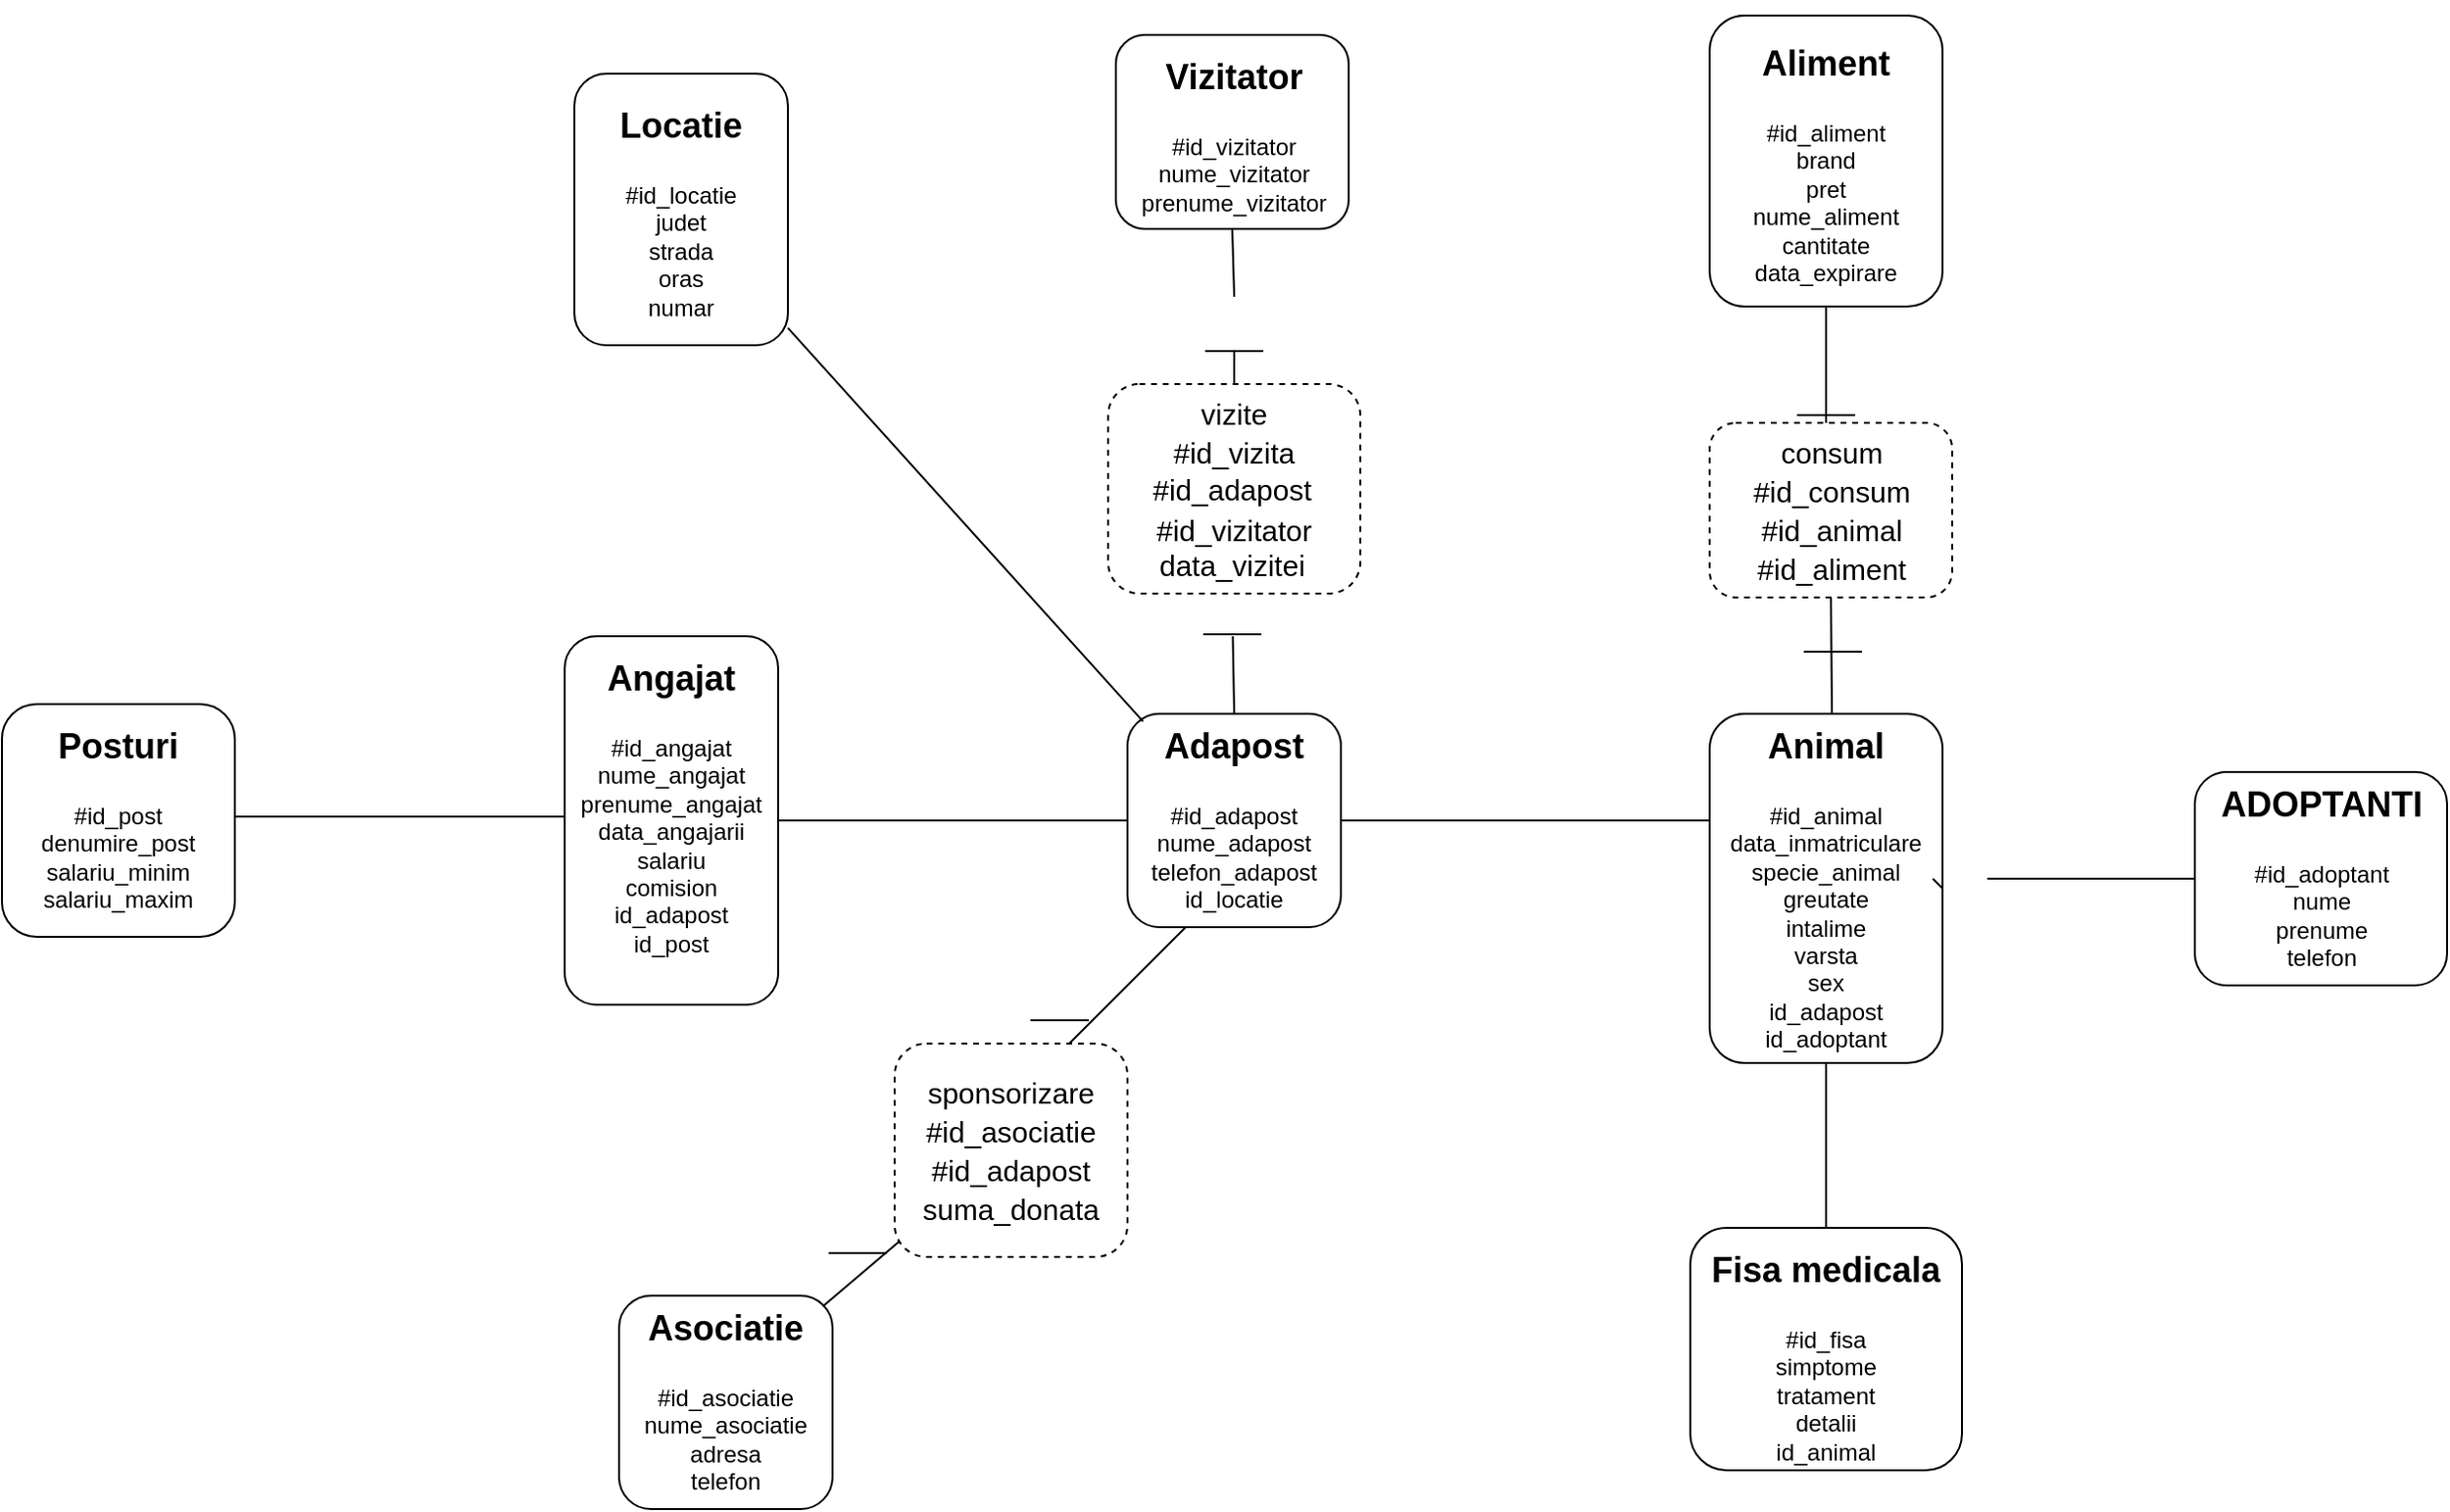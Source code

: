 <mxfile version="16.0.3" type="device"><diagram id="ZjnLE33lxVzpyBggBSeX" name="Page-1"><mxGraphModel dx="2249" dy="1963" grid="1" gridSize="10" guides="1" tooltips="1" connect="1" arrows="1" fold="1" page="1" pageScale="1" pageWidth="827" pageHeight="1169" math="0" shadow="0"><root><mxCell id="0"/><mxCell id="1" parent="0"/><mxCell id="ES1OAmo3V0rYwmP-bTka-1" value="" style="rounded=1;whiteSpace=wrap;html=1;" parent="1" vertex="1"><mxGeometry x="330" y="320" width="110" height="110" as="geometry"/></mxCell><mxCell id="ES1OAmo3V0rYwmP-bTka-2" value="&lt;h1&gt;&lt;font style=&quot;font-size: 18px&quot;&gt;Adapost&lt;/font&gt;&lt;/h1&gt;&lt;div&gt;#id_adapost&lt;/div&gt;&lt;div&gt;nume_adapost&lt;/div&gt;&lt;div&gt;telefon_adapost&lt;/div&gt;&lt;div&gt;id_locatie&lt;/div&gt;" style="text;html=1;strokeColor=none;fillColor=none;spacing=5;spacingTop=-20;whiteSpace=wrap;overflow=hidden;rounded=0;align=center;" parent="1" vertex="1"><mxGeometry x="335" y="315" width="100" height="115" as="geometry"/></mxCell><mxCell id="ES1OAmo3V0rYwmP-bTka-3" value="" style="rounded=1;whiteSpace=wrap;html=1;fontSize=18;align=center;" parent="1" vertex="1"><mxGeometry x="40" y="280" width="110" height="190" as="geometry"/></mxCell><mxCell id="ES1OAmo3V0rYwmP-bTka-4" value="&lt;h1&gt;&lt;font style=&quot;font-size: 18px&quot;&gt;Angajat&lt;/font&gt;&lt;/h1&gt;&lt;div&gt;#id_angajat&lt;/div&gt;&lt;div&gt;nume_angajat&lt;/div&gt;&lt;div&gt;prenume_angajat&lt;/div&gt;&lt;div&gt;data_angajarii&lt;/div&gt;&lt;div&gt;salariu&lt;/div&gt;&lt;div&gt;comision&lt;/div&gt;&lt;div&gt;id_adapost&lt;/div&gt;&lt;div&gt;id_post&lt;/div&gt;" style="text;html=1;strokeColor=none;fillColor=none;spacing=5;spacingTop=-20;whiteSpace=wrap;overflow=hidden;rounded=0;align=center;" parent="1" vertex="1"><mxGeometry x="40" y="280" width="110" height="190" as="geometry"/></mxCell><mxCell id="ES1OAmo3V0rYwmP-bTka-5" value="" style="rounded=1;whiteSpace=wrap;html=1;fontSize=18;align=center;" parent="1" vertex="1"><mxGeometry x="45" y="-10" width="110" height="140" as="geometry"/></mxCell><mxCell id="ES1OAmo3V0rYwmP-bTka-6" value="&lt;h1&gt;&lt;span style=&quot;font-size: 18px&quot;&gt;Locatie&lt;/span&gt;&lt;/h1&gt;&lt;div&gt;#id_locatie&lt;/div&gt;&lt;div&gt;judet&lt;/div&gt;&lt;div&gt;strada&lt;/div&gt;&lt;div&gt;oras&lt;/div&gt;&lt;div&gt;numar&lt;/div&gt;" style="text;html=1;strokeColor=none;fillColor=none;spacing=5;spacingTop=-20;whiteSpace=wrap;overflow=hidden;rounded=0;align=center;" parent="1" vertex="1"><mxGeometry x="50" y="-5" width="100" height="135" as="geometry"/></mxCell><mxCell id="ES1OAmo3V0rYwmP-bTka-7" value="" style="rounded=1;whiteSpace=wrap;html=1;fontSize=18;align=center;" parent="1" vertex="1"><mxGeometry x="68" y="620" width="110" height="110" as="geometry"/></mxCell><mxCell id="ES1OAmo3V0rYwmP-bTka-8" value="&lt;h1&gt;&lt;span style=&quot;font-size: 18px&quot;&gt;Asociatie&lt;/span&gt;&lt;/h1&gt;&lt;div&gt;#id_asociatie&lt;/div&gt;&lt;div&gt;nume_asociatie&lt;/div&gt;&lt;div&gt;adresa&lt;/div&gt;&lt;div&gt;telefon&lt;/div&gt;" style="text;html=1;strokeColor=none;fillColor=none;spacing=5;spacingTop=-20;whiteSpace=wrap;overflow=hidden;rounded=0;align=center;" parent="1" vertex="1"><mxGeometry x="73" y="615" width="100" height="110" as="geometry"/></mxCell><mxCell id="ES1OAmo3V0rYwmP-bTka-9" value="" style="rounded=1;whiteSpace=wrap;html=1;fontSize=18;align=center;" parent="1" vertex="1"><mxGeometry x="324" y="-30" width="120" height="100" as="geometry"/></mxCell><mxCell id="ES1OAmo3V0rYwmP-bTka-10" value="&lt;h1&gt;&lt;span style=&quot;font-size: 18px&quot;&gt;Vizitator&lt;/span&gt;&lt;/h1&gt;&lt;div&gt;#id_vizitator&lt;/div&gt;&lt;div&gt;nume_vizitator&lt;/div&gt;&lt;div&gt;prenume_vizitator&lt;/div&gt;" style="text;html=1;strokeColor=none;fillColor=none;spacing=5;spacingTop=-20;whiteSpace=wrap;overflow=hidden;rounded=0;align=center;" parent="1" vertex="1"><mxGeometry x="330" y="-30" width="110" height="100" as="geometry"/></mxCell><mxCell id="ES1OAmo3V0rYwmP-bTka-12" value="" style="rounded=1;whiteSpace=wrap;html=1;fontSize=18;align=center;" parent="1" vertex="1"><mxGeometry x="630" y="320" width="120" height="180" as="geometry"/></mxCell><mxCell id="ES1OAmo3V0rYwmP-bTka-13" value="&lt;h1&gt;&lt;font style=&quot;font-size: 18px&quot;&gt;Animal&lt;/font&gt;&lt;/h1&gt;&lt;div&gt;#id_animal&lt;/div&gt;&lt;div&gt;data_inmatriculare&lt;/div&gt;&lt;div&gt;specie_animal&lt;/div&gt;&lt;div&gt;greutate&lt;/div&gt;&lt;div&gt;intalime&lt;/div&gt;&lt;div&gt;varsta&lt;/div&gt;&lt;div&gt;sex&lt;/div&gt;&lt;div&gt;id_adapost&lt;/div&gt;&lt;div&gt;id_adoptant&lt;/div&gt;" style="text;html=1;strokeColor=none;fillColor=none;spacing=5;spacingTop=-20;whiteSpace=wrap;overflow=hidden;rounded=0;align=center;" parent="1" vertex="1"><mxGeometry x="635" y="315" width="110" height="180" as="geometry"/></mxCell><mxCell id="ES1OAmo3V0rYwmP-bTka-14" value="" style="rounded=1;whiteSpace=wrap;html=1;fontSize=18;align=center;" parent="1" vertex="1"><mxGeometry x="630" y="-40" width="120" height="150" as="geometry"/></mxCell><mxCell id="ES1OAmo3V0rYwmP-bTka-15" value="&lt;h1&gt;&lt;span style=&quot;font-size: 18px&quot;&gt;Aliment&lt;/span&gt;&lt;/h1&gt;&lt;div&gt;#id_aliment&lt;/div&gt;&lt;div&gt;brand&lt;/div&gt;&lt;div&gt;pret&lt;/div&gt;&lt;div&gt;nume_aliment&lt;/div&gt;&lt;div&gt;cantitate&lt;/div&gt;&lt;div&gt;data_expirare&lt;/div&gt;" style="text;html=1;strokeColor=none;fillColor=none;spacing=5;spacingTop=-20;whiteSpace=wrap;overflow=hidden;rounded=0;align=center;" parent="1" vertex="1"><mxGeometry x="635" y="-37.5" width="110" height="145" as="geometry"/></mxCell><mxCell id="ES1OAmo3V0rYwmP-bTka-16" value="" style="rounded=1;whiteSpace=wrap;html=1;fontSize=18;align=center;" parent="1" vertex="1"><mxGeometry x="620" y="585" width="140" height="125" as="geometry"/></mxCell><mxCell id="ES1OAmo3V0rYwmP-bTka-17" value="&lt;h1&gt;&lt;span style=&quot;font-size: 18px&quot;&gt;Fisa medicala&lt;/span&gt;&lt;/h1&gt;&lt;div&gt;#id_fisa&lt;/div&gt;&lt;div&gt;simptome&lt;/div&gt;&lt;div&gt;tratament&lt;/div&gt;&lt;div&gt;detalii&lt;/div&gt;&lt;div&gt;id_animal&lt;/div&gt;" style="text;html=1;strokeColor=none;fillColor=none;spacing=5;spacingTop=-20;whiteSpace=wrap;overflow=hidden;rounded=0;align=center;" parent="1" vertex="1"><mxGeometry x="625" y="585" width="130" height="140" as="geometry"/></mxCell><mxCell id="ES1OAmo3V0rYwmP-bTka-21" value="" style="endArrow=none;html=1;rounded=0;fontSize=18;" parent="1" edge="1"><mxGeometry width="50" height="50" relative="1" as="geometry"><mxPoint x="150" y="375" as="sourcePoint"/><mxPoint x="330" y="375" as="targetPoint"/></mxGeometry></mxCell><mxCell id="ES1OAmo3V0rYwmP-bTka-24" value="" style="endArrow=none;html=1;rounded=0;fontSize=18;exitX=1;exitY=0.936;exitDx=0;exitDy=0;exitPerimeter=0;entryX=0.073;entryY=0.036;entryDx=0;entryDy=0;entryPerimeter=0;" parent="1" source="ES1OAmo3V0rYwmP-bTka-5" target="ES1OAmo3V0rYwmP-bTka-1" edge="1"><mxGeometry width="50" height="50" relative="1" as="geometry"><mxPoint x="145" y="205" as="sourcePoint"/><mxPoint x="195" y="155" as="targetPoint"/></mxGeometry></mxCell><mxCell id="ES1OAmo3V0rYwmP-bTka-25" value="" style="endArrow=none;html=1;rounded=0;fontSize=18;entryX=0.5;entryY=1;entryDx=0;entryDy=0;startArrow=none;exitX=0.5;exitY=0;exitDx=0;exitDy=0;" parent="1" source="sZfjsoc6k9WpmIJU3WQ1-12" target="ES1OAmo3V0rYwmP-bTka-9" edge="1"><mxGeometry width="50" height="50" relative="1" as="geometry"><mxPoint x="470" y="130" as="sourcePoint"/><mxPoint x="385" y="200" as="targetPoint"/></mxGeometry></mxCell><mxCell id="ES1OAmo3V0rYwmP-bTka-27" value="" style="endArrow=none;html=1;rounded=0;fontSize=18;entryX=1;entryY=0.5;entryDx=0;entryDy=0;" parent="1" target="sZfjsoc6k9WpmIJU3WQ1-10" edge="1"><mxGeometry width="50" height="50" relative="1" as="geometry"><mxPoint x="440" y="375" as="sourcePoint"/><mxPoint x="490" y="325" as="targetPoint"/></mxGeometry></mxCell><mxCell id="sZfjsoc6k9WpmIJU3WQ1-4" value="" style="endArrow=none;html=1;rounded=0;fontSize=18;" parent="1" edge="1"><mxGeometry width="50" height="50" relative="1" as="geometry"><mxPoint x="233" y="574.5" as="sourcePoint"/><mxPoint x="173" y="625.5" as="targetPoint"/></mxGeometry></mxCell><mxCell id="sZfjsoc6k9WpmIJU3WQ1-9" value="" style="shape=image;html=1;verticalAlign=top;verticalLabelPosition=bottom;labelBackgroundColor=#ffffff;imageAspect=0;aspect=fixed;image=https://cdn4.iconfinder.com/data/icons/basic-user-interface-elements/700/exit-delete-remove-close-x-128.png" parent="1" vertex="1"><mxGeometry x="150" y="358.5" width="28" height="28" as="geometry"/></mxCell><mxCell id="sZfjsoc6k9WpmIJU3WQ1-10" value="" style="shape=image;html=1;verticalAlign=top;verticalLabelPosition=bottom;labelBackgroundColor=#ffffff;imageAspect=0;aspect=fixed;image=https://cdn4.iconfinder.com/data/icons/basic-user-interface-elements/700/exit-delete-remove-close-x-128.png" parent="1" vertex="1"><mxGeometry x="602" y="361" width="28" height="28" as="geometry"/></mxCell><mxCell id="sZfjsoc6k9WpmIJU3WQ1-13" value="" style="endArrow=none;html=1;rounded=0;fontSize=18;startArrow=none;" parent="1" source="nYHk4wc--43zUx5lwU5c-4" edge="1"><mxGeometry width="50" height="50" relative="1" as="geometry"><mxPoint x="385" y="320" as="sourcePoint"/><mxPoint x="385" y="250" as="targetPoint"/></mxGeometry></mxCell><mxCell id="sZfjsoc6k9WpmIJU3WQ1-11" value="" style="shape=image;html=1;verticalAlign=top;verticalLabelPosition=bottom;labelBackgroundColor=#ffffff;imageAspect=0;aspect=fixed;image=https://cdn4.iconfinder.com/data/icons/basic-user-interface-elements/700/exit-delete-remove-close-x-128.png" parent="1" vertex="1"><mxGeometry x="676" y="138" width="28" height="28" as="geometry"/></mxCell><mxCell id="WSSk7ERp9YQxqFJccQxS-2" value="" style="endArrow=none;html=1;rounded=0;fontSize=15;" parent="1" edge="1"><mxGeometry width="50" height="50" relative="1" as="geometry"><mxPoint x="675" y="166" as="sourcePoint"/><mxPoint x="705" y="166" as="targetPoint"/></mxGeometry></mxCell><mxCell id="WSSk7ERp9YQxqFJccQxS-6" value="" style="endArrow=none;html=1;rounded=0;fontSize=15;" parent="1" edge="1"><mxGeometry width="50" height="50" relative="1" as="geometry"><mxPoint x="369" y="279" as="sourcePoint"/><mxPoint x="399" y="279" as="targetPoint"/></mxGeometry></mxCell><mxCell id="F_FVABLIVpyE5NccX599-3" value="" style="rounded=1;whiteSpace=wrap;html=1;dashed=1;" parent="1" vertex="1"><mxGeometry x="630" y="170" width="125" height="90" as="geometry"/></mxCell><mxCell id="F_FVABLIVpyE5NccX599-4" value="&lt;font style=&quot;font-size: 15px&quot;&gt;consum&lt;br&gt;&lt;/font&gt;" style="text;html=1;strokeColor=none;fillColor=none;align=center;verticalAlign=middle;whiteSpace=wrap;rounded=0;" parent="1" vertex="1"><mxGeometry x="662.5" y="170" width="60" height="30" as="geometry"/></mxCell><mxCell id="F_FVABLIVpyE5NccX599-5" value="&lt;font style=&quot;font-size: 15px&quot;&gt;#id_animal&lt;br&gt;&lt;/font&gt;" style="text;html=1;strokeColor=none;fillColor=none;align=center;verticalAlign=middle;whiteSpace=wrap;rounded=0;" parent="1" vertex="1"><mxGeometry x="662.5" y="210" width="60" height="30" as="geometry"/></mxCell><mxCell id="F_FVABLIVpyE5NccX599-6" value="&lt;font style=&quot;font-size: 15px&quot;&gt;#id_aliment&lt;br&gt;&lt;/font&gt;" style="text;html=1;strokeColor=none;fillColor=none;align=center;verticalAlign=middle;whiteSpace=wrap;rounded=0;" parent="1" vertex="1"><mxGeometry x="662.5" y="230" width="60" height="30" as="geometry"/></mxCell><mxCell id="F_FVABLIVpyE5NccX599-9" value="" style="endArrow=none;html=1;rounded=0;fontSize=15;" parent="1" edge="1"><mxGeometry width="50" height="50" relative="1" as="geometry"><mxPoint x="678.5" y="288" as="sourcePoint"/><mxPoint x="708.5" y="288" as="targetPoint"/></mxGeometry></mxCell><mxCell id="F_FVABLIVpyE5NccX599-11" value="" style="endArrow=none;html=1;rounded=0;startArrow=none;" parent="1" source="F_FVABLIVpyE5NccX599-8" edge="1"><mxGeometry width="50" height="50" relative="1" as="geometry"><mxPoint x="690" y="315" as="sourcePoint"/><mxPoint x="690" y="260" as="targetPoint"/></mxGeometry></mxCell><mxCell id="F_FVABLIVpyE5NccX599-12" value="" style="endArrow=none;html=1;rounded=0;" parent="1" edge="1"><mxGeometry width="50" height="50" relative="1" as="geometry"><mxPoint x="690" y="170" as="sourcePoint"/><mxPoint x="690" y="110" as="targetPoint"/></mxGeometry></mxCell><mxCell id="HSbH4XOFbzhnEIJKAmmg-1" value="" style="rounded=1;whiteSpace=wrap;html=1;" parent="1" vertex="1"><mxGeometry x="-250" y="315" width="120" height="120" as="geometry"/></mxCell><mxCell id="HSbH4XOFbzhnEIJKAmmg-2" value="&lt;h1&gt;&lt;span style=&quot;font-size: 18px&quot;&gt;Posturi&lt;/span&gt;&lt;/h1&gt;&lt;div&gt;#id_post&lt;/div&gt;&lt;div&gt;denumire_post&lt;/div&gt;&lt;div&gt;salariu_minim&lt;/div&gt;&lt;div&gt;salariu_maxim&lt;/div&gt;" style="text;html=1;strokeColor=none;fillColor=none;spacing=5;spacingTop=-20;whiteSpace=wrap;overflow=hidden;rounded=0;align=center;" parent="1" vertex="1"><mxGeometry x="-240" y="315" width="100" height="110" as="geometry"/></mxCell><mxCell id="HSbH4XOFbzhnEIJKAmmg-3" value="" style="endArrow=none;html=1;rounded=0;" parent="1" edge="1"><mxGeometry width="50" height="50" relative="1" as="geometry"><mxPoint x="-130" y="373" as="sourcePoint"/><mxPoint x="40" y="373" as="targetPoint"/></mxGeometry></mxCell><mxCell id="HSbH4XOFbzhnEIJKAmmg-7" value="" style="shape=image;html=1;verticalAlign=top;verticalLabelPosition=bottom;labelBackgroundColor=#ffffff;imageAspect=0;aspect=fixed;image=https://cdn4.iconfinder.com/data/icons/basic-user-interface-elements/700/exit-delete-remove-close-x-128.png" parent="1" vertex="1"><mxGeometry x="17" y="358.5" width="28" height="28" as="geometry"/></mxCell><mxCell id="nYHk4wc--43zUx5lwU5c-2" value="" style="rounded=1;whiteSpace=wrap;html=1;dashed=1;" parent="1" vertex="1"><mxGeometry x="320" y="150" width="130" height="108" as="geometry"/></mxCell><mxCell id="nYHk4wc--43zUx5lwU5c-3" value="&lt;font style=&quot;font-size: 15px&quot;&gt;vizite&lt;br&gt;&lt;/font&gt;" style="text;html=1;strokeColor=none;fillColor=none;align=center;verticalAlign=middle;whiteSpace=wrap;rounded=0;" parent="1" vertex="1"><mxGeometry x="355" y="150" width="60" height="30" as="geometry"/></mxCell><mxCell id="sZfjsoc6k9WpmIJU3WQ1-12" value="" style="shape=image;html=1;verticalAlign=top;verticalLabelPosition=bottom;labelBackgroundColor=#ffffff;imageAspect=0;aspect=fixed;image=https://cdn4.iconfinder.com/data/icons/basic-user-interface-elements/700/exit-delete-remove-close-x-128.png" parent="1" vertex="1"><mxGeometry x="371" y="105" width="28" height="28" as="geometry"/></mxCell><mxCell id="nYHk4wc--43zUx5lwU5c-5" value="" style="endArrow=none;html=1;rounded=0;fontSize=18;entryX=0.5;entryY=1;entryDx=0;entryDy=0;startArrow=none;exitX=0.5;exitY=0;exitDx=0;exitDy=0;" parent="1" source="nYHk4wc--43zUx5lwU5c-3" target="sZfjsoc6k9WpmIJU3WQ1-12" edge="1"><mxGeometry width="50" height="50" relative="1" as="geometry"><mxPoint x="385" y="170" as="sourcePoint"/><mxPoint x="385" y="110" as="targetPoint"/></mxGeometry></mxCell><mxCell id="nYHk4wc--43zUx5lwU5c-6" value="" style="endArrow=none;html=1;rounded=0;fontSize=15;" parent="1" edge="1"><mxGeometry width="50" height="50" relative="1" as="geometry"><mxPoint x="370" y="133" as="sourcePoint"/><mxPoint x="400" y="133" as="targetPoint"/></mxGeometry></mxCell><mxCell id="nYHk4wc--43zUx5lwU5c-7" value="&lt;font style=&quot;font-size: 15px&quot;&gt;#id_adapost&lt;br&gt;&lt;/font&gt;" style="text;html=1;strokeColor=none;fillColor=none;align=center;verticalAlign=middle;whiteSpace=wrap;rounded=0;" parent="1" vertex="1"><mxGeometry x="354" y="189" width="60" height="30" as="geometry"/></mxCell><mxCell id="nYHk4wc--43zUx5lwU5c-8" value="&lt;font style=&quot;font-size: 15px&quot;&gt;#id_vizitator&lt;br&gt;&lt;/font&gt;" style="text;html=1;strokeColor=none;fillColor=none;align=center;verticalAlign=middle;whiteSpace=wrap;rounded=0;" parent="1" vertex="1"><mxGeometry x="355" y="210" width="60" height="30" as="geometry"/></mxCell><mxCell id="nYHk4wc--43zUx5lwU5c-9" value="&lt;font style=&quot;font-size: 15px&quot;&gt;data_vizitei&lt;br&gt;&lt;/font&gt;" style="text;html=1;strokeColor=none;fillColor=none;align=center;verticalAlign=middle;whiteSpace=wrap;rounded=0;" parent="1" vertex="1"><mxGeometry x="354" y="228" width="60" height="30" as="geometry"/></mxCell><mxCell id="nYHk4wc--43zUx5lwU5c-4" value="" style="shape=image;html=1;verticalAlign=top;verticalLabelPosition=bottom;labelBackgroundColor=#ffffff;imageAspect=0;aspect=fixed;image=https://cdn4.iconfinder.com/data/icons/basic-user-interface-elements/700/exit-delete-remove-close-x-128.png" parent="1" vertex="1"><mxGeometry x="370" y="252" width="28" height="28" as="geometry"/></mxCell><mxCell id="nYHk4wc--43zUx5lwU5c-10" value="" style="endArrow=none;html=1;rounded=0;fontSize=18;" parent="1" target="nYHk4wc--43zUx5lwU5c-4" edge="1"><mxGeometry width="50" height="50" relative="1" as="geometry"><mxPoint x="385" y="320" as="sourcePoint"/><mxPoint x="385" y="250" as="targetPoint"/></mxGeometry></mxCell><mxCell id="nYHk4wc--43zUx5lwU5c-11" value="" style="endArrow=none;html=1;rounded=0;fontSize=18;startArrow=none;entryX=0.5;entryY=0;entryDx=0;entryDy=0;" parent="1" target="ES1OAmo3V0rYwmP-bTka-17" edge="1"><mxGeometry width="50" height="50" relative="1" as="geometry"><mxPoint x="690" y="500" as="sourcePoint"/><mxPoint x="690" y="542" as="targetPoint"/></mxGeometry></mxCell><mxCell id="At_VjCySVmDAg2gELcoe-1" value="&lt;font style=&quot;font-size: 15px&quot;&gt;#id_consum&lt;br&gt;&lt;/font&gt;" style="text;html=1;strokeColor=none;fillColor=none;align=center;verticalAlign=middle;whiteSpace=wrap;rounded=0;" parent="1" vertex="1"><mxGeometry x="662.5" y="190" width="60" height="30" as="geometry"/></mxCell><mxCell id="F_FVABLIVpyE5NccX599-8" value="" style="shape=image;html=1;verticalAlign=top;verticalLabelPosition=bottom;labelBackgroundColor=#ffffff;imageAspect=0;aspect=fixed;image=https://cdn4.iconfinder.com/data/icons/basic-user-interface-elements/700/exit-delete-remove-close-x-128.png" parent="1" vertex="1"><mxGeometry x="678.5" y="260" width="28" height="28" as="geometry"/></mxCell><mxCell id="At_VjCySVmDAg2gELcoe-2" value="" style="endArrow=none;html=1;rounded=0;entryX=0.5;entryY=1;entryDx=0;entryDy=0;" parent="1" target="F_FVABLIVpyE5NccX599-6" edge="1"><mxGeometry width="50" height="50" relative="1" as="geometry"><mxPoint x="693" y="320" as="sourcePoint"/><mxPoint x="690" y="260" as="targetPoint"/></mxGeometry></mxCell><mxCell id="At_VjCySVmDAg2gELcoe-6" value="&lt;font style=&quot;font-size: 15px&quot;&gt;#id_vizita&lt;br&gt;&lt;/font&gt;" style="text;html=1;strokeColor=none;fillColor=none;align=center;verticalAlign=middle;whiteSpace=wrap;rounded=0;" parent="1" vertex="1"><mxGeometry x="355" y="170" width="60" height="30" as="geometry"/></mxCell><mxCell id="MUQq4NZ7fEB1deTSd-hx-1" value="" style="shape=image;html=1;verticalAlign=top;verticalLabelPosition=bottom;labelBackgroundColor=#ffffff;imageAspect=0;aspect=fixed;image=https://cdn4.iconfinder.com/data/icons/basic-user-interface-elements/700/exit-delete-remove-close-x-128.png" parent="1" vertex="1"><mxGeometry x="178" y="570" width="28" height="28" as="geometry"/></mxCell><mxCell id="MUQq4NZ7fEB1deTSd-hx-13" value="" style="rounded=1;whiteSpace=wrap;html=1;" parent="1" vertex="1"><mxGeometry x="880" y="350" width="130" height="110" as="geometry"/></mxCell><mxCell id="MUQq4NZ7fEB1deTSd-hx-14" value="&lt;h1&gt;&lt;font style=&quot;font-size: 18px&quot;&gt;ADOPTANTI&lt;/font&gt;&lt;/h1&gt;&lt;div&gt;#id_adoptant&lt;/div&gt;&lt;div&gt;nume&lt;/div&gt;&lt;div&gt;prenume&lt;/div&gt;&lt;div&gt;telefon&lt;/div&gt;" style="text;html=1;strokeColor=none;fillColor=none;spacing=5;spacingTop=-20;whiteSpace=wrap;overflow=hidden;rounded=0;align=center;" parent="1" vertex="1"><mxGeometry x="882.5" y="345" width="125" height="115" as="geometry"/></mxCell><mxCell id="MUQq4NZ7fEB1deTSd-hx-15" value="" style="endArrow=none;html=1;rounded=0;entryX=0;entryY=0.5;entryDx=0;entryDy=0;startArrow=none;exitX=1;exitY=0.5;exitDx=0;exitDy=0;" parent="1" source="HyB4dpzP-HS7rXIjxbG6-1" target="MUQq4NZ7fEB1deTSd-hx-13" edge="1"><mxGeometry width="50" height="50" relative="1" as="geometry"><mxPoint x="800" y="405" as="sourcePoint"/><mxPoint x="980" y="350" as="targetPoint"/></mxGeometry></mxCell><mxCell id="MUQq4NZ7fEB1deTSd-hx-17" value="" style="endArrow=none;html=1;rounded=0;entryX=0;entryY=0.5;entryDx=0;entryDy=0;" parent="1" edge="1"><mxGeometry width="50" height="50" relative="1" as="geometry"><mxPoint x="930" y="400" as="sourcePoint"/><mxPoint x="930" y="400" as="targetPoint"/></mxGeometry></mxCell><mxCell id="HyB4dpzP-HS7rXIjxbG6-1" value="" style="shape=image;html=1;verticalAlign=top;verticalLabelPosition=bottom;labelBackgroundColor=#ffffff;imageAspect=0;aspect=fixed;image=https://cdn4.iconfinder.com/data/icons/basic-user-interface-elements/700/exit-delete-remove-close-x-128.png" parent="1" vertex="1"><mxGeometry x="745" y="391" width="28" height="28" as="geometry"/></mxCell><mxCell id="HyB4dpzP-HS7rXIjxbG6-2" value="" style="endArrow=none;html=1;rounded=0;entryX=0;entryY=0.5;entryDx=0;entryDy=0;startArrow=none;exitX=1;exitY=0.5;exitDx=0;exitDy=0;" parent="1" source="ES1OAmo3V0rYwmP-bTka-12" target="HyB4dpzP-HS7rXIjxbG6-1" edge="1"><mxGeometry width="50" height="50" relative="1" as="geometry"><mxPoint x="750" y="405" as="sourcePoint"/><mxPoint x="880" y="405" as="targetPoint"/></mxGeometry></mxCell><mxCell id="lSBE7Px73tIh4hJpR78T-1" value="" style="rounded=1;whiteSpace=wrap;html=1;dashed=1;" parent="1" vertex="1"><mxGeometry x="210" y="490" width="120" height="110" as="geometry"/></mxCell><mxCell id="lSBE7Px73tIh4hJpR78T-2" value="&lt;font style=&quot;font-size: 15px&quot;&gt;sponsorizare&lt;br&gt;&lt;/font&gt;" style="text;html=1;strokeColor=none;fillColor=none;align=center;verticalAlign=middle;whiteSpace=wrap;rounded=0;" parent="1" vertex="1"><mxGeometry x="240" y="500" width="60" height="30" as="geometry"/></mxCell><mxCell id="lSBE7Px73tIh4hJpR78T-3" value="&lt;font style=&quot;font-size: 15px&quot;&gt;#id_asociatie&lt;br&gt;&lt;/font&gt;" style="text;html=1;strokeColor=none;fillColor=none;align=center;verticalAlign=middle;whiteSpace=wrap;rounded=0;" parent="1" vertex="1"><mxGeometry x="240" y="520" width="60" height="30" as="geometry"/></mxCell><mxCell id="lSBE7Px73tIh4hJpR78T-4" value="&lt;font style=&quot;font-size: 15px&quot;&gt;#id_adapost&lt;br&gt;&lt;/font&gt;" style="text;html=1;strokeColor=none;fillColor=none;align=center;verticalAlign=middle;whiteSpace=wrap;rounded=0;" parent="1" vertex="1"><mxGeometry x="240" y="540" width="60" height="30" as="geometry"/></mxCell><mxCell id="lSBE7Px73tIh4hJpR78T-5" value="&lt;font style=&quot;font-size: 15px&quot;&gt;suma_donata&lt;br&gt;&lt;/font&gt;" style="text;html=1;strokeColor=none;fillColor=none;align=center;verticalAlign=middle;whiteSpace=wrap;rounded=0;" parent="1" vertex="1"><mxGeometry x="240" y="560" width="60" height="30" as="geometry"/></mxCell><mxCell id="lSBE7Px73tIh4hJpR78T-6" value="" style="endArrow=none;html=1;rounded=0;fontSize=18;exitX=0.25;exitY=1;exitDx=0;exitDy=0;" parent="1" source="ES1OAmo3V0rYwmP-bTka-2" edge="1"><mxGeometry width="50" height="50" relative="1" as="geometry"><mxPoint x="360" y="439" as="sourcePoint"/><mxPoint x="300" y="490" as="targetPoint"/></mxGeometry></mxCell><mxCell id="lSBE7Px73tIh4hJpR78T-7" value="" style="endArrow=none;html=1;rounded=0;fontSize=15;" parent="1" edge="1"><mxGeometry width="50" height="50" relative="1" as="geometry"><mxPoint x="176" y="598" as="sourcePoint"/><mxPoint x="206" y="598" as="targetPoint"/></mxGeometry></mxCell><mxCell id="lSBE7Px73tIh4hJpR78T-8" value="" style="endArrow=none;html=1;rounded=0;fontSize=15;" parent="1" edge="1"><mxGeometry width="50" height="50" relative="1" as="geometry"><mxPoint x="280" y="478" as="sourcePoint"/><mxPoint x="310" y="478" as="targetPoint"/></mxGeometry></mxCell><mxCell id="lSBE7Px73tIh4hJpR78T-9" value="" style="shape=image;html=1;verticalAlign=top;verticalLabelPosition=bottom;labelBackgroundColor=#ffffff;imageAspect=0;aspect=fixed;image=https://cdn4.iconfinder.com/data/icons/basic-user-interface-elements/700/exit-delete-remove-close-x-128.png" parent="1" vertex="1"><mxGeometry x="280" y="450" width="28" height="28" as="geometry"/></mxCell></root></mxGraphModel></diagram></mxfile>